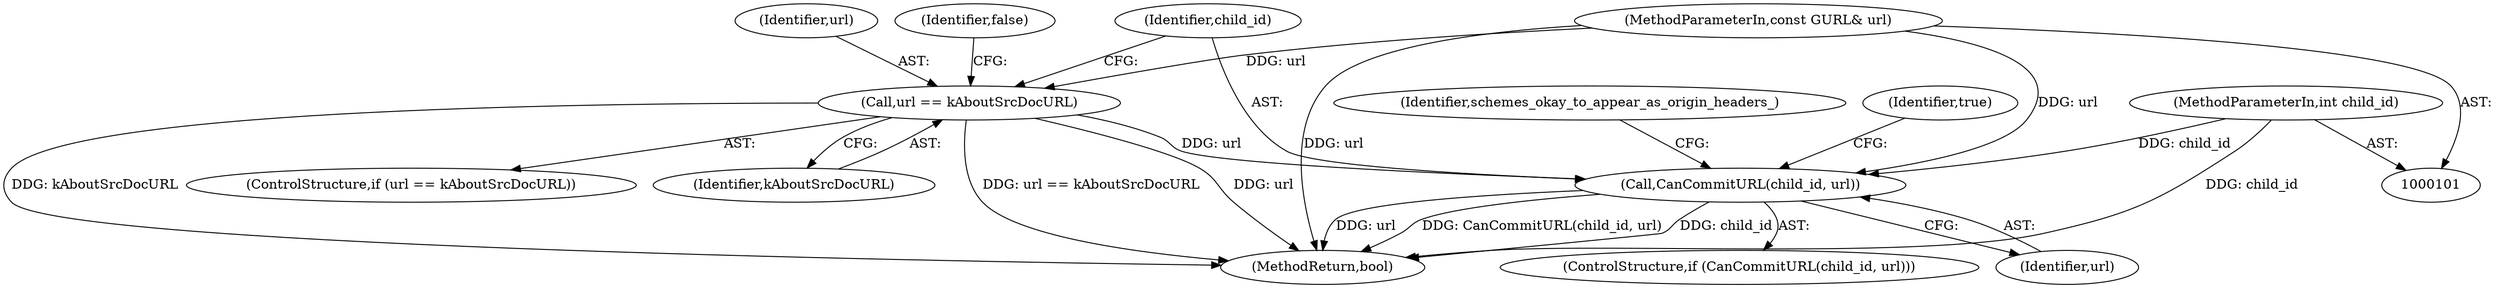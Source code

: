 digraph "1_Chrome_2078096efde1976b0fa9c820df90cedbfb2b13bc_0@del" {
"1000117" [label="(Call,CanCommitURL(child_id, url))"];
"1000102" [label="(MethodParameterIn,int child_id)"];
"1000111" [label="(Call,url == kAboutSrcDocURL)"];
"1000103" [label="(MethodParameterIn,const GURL& url)"];
"1000115" [label="(Identifier,false)"];
"1000102" [label="(MethodParameterIn,int child_id)"];
"1000111" [label="(Call,url == kAboutSrcDocURL)"];
"1000117" [label="(Call,CanCommitURL(child_id, url))"];
"1000118" [label="(Identifier,child_id)"];
"1000126" [label="(Identifier,schemes_okay_to_appear_as_origin_headers_)"];
"1000103" [label="(MethodParameterIn,const GURL& url)"];
"1000119" [label="(Identifier,url)"];
"1000113" [label="(Identifier,kAboutSrcDocURL)"];
"1000121" [label="(Identifier,true)"];
"1000110" [label="(ControlStructure,if (url == kAboutSrcDocURL))"];
"1000112" [label="(Identifier,url)"];
"1000133" [label="(MethodReturn,bool)"];
"1000116" [label="(ControlStructure,if (CanCommitURL(child_id, url)))"];
"1000117" -> "1000116"  [label="AST: "];
"1000117" -> "1000119"  [label="CFG: "];
"1000118" -> "1000117"  [label="AST: "];
"1000119" -> "1000117"  [label="AST: "];
"1000121" -> "1000117"  [label="CFG: "];
"1000126" -> "1000117"  [label="CFG: "];
"1000117" -> "1000133"  [label="DDG: CanCommitURL(child_id, url)"];
"1000117" -> "1000133"  [label="DDG: child_id"];
"1000117" -> "1000133"  [label="DDG: url"];
"1000102" -> "1000117"  [label="DDG: child_id"];
"1000111" -> "1000117"  [label="DDG: url"];
"1000103" -> "1000117"  [label="DDG: url"];
"1000102" -> "1000101"  [label="AST: "];
"1000102" -> "1000133"  [label="DDG: child_id"];
"1000111" -> "1000110"  [label="AST: "];
"1000111" -> "1000113"  [label="CFG: "];
"1000112" -> "1000111"  [label="AST: "];
"1000113" -> "1000111"  [label="AST: "];
"1000115" -> "1000111"  [label="CFG: "];
"1000118" -> "1000111"  [label="CFG: "];
"1000111" -> "1000133"  [label="DDG: kAboutSrcDocURL"];
"1000111" -> "1000133"  [label="DDG: url == kAboutSrcDocURL"];
"1000111" -> "1000133"  [label="DDG: url"];
"1000103" -> "1000111"  [label="DDG: url"];
"1000103" -> "1000101"  [label="AST: "];
"1000103" -> "1000133"  [label="DDG: url"];
}
